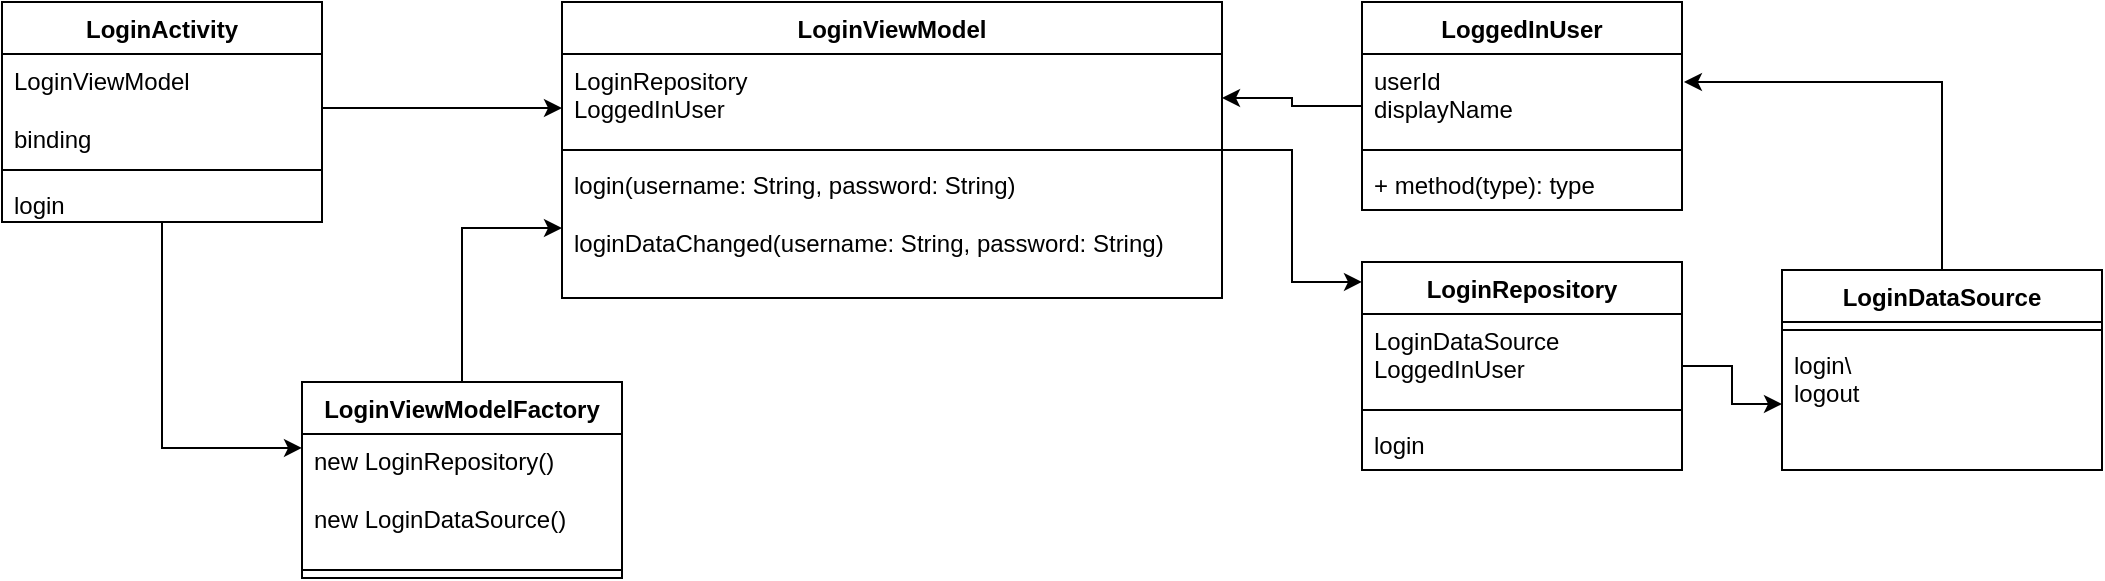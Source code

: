 <mxfile version="14.9.6" type="device"><diagram id="C5RBs43oDa-KdzZeNtuy" name="Page-1"><mxGraphModel dx="2062" dy="1182" grid="1" gridSize="10" guides="1" tooltips="1" connect="1" arrows="1" fold="1" page="1" pageScale="1" pageWidth="827" pageHeight="1169" math="0" shadow="0"><root><mxCell id="WIyWlLk6GJQsqaUBKTNV-0"/><mxCell id="WIyWlLk6GJQsqaUBKTNV-1" parent="WIyWlLk6GJQsqaUBKTNV-0"/><mxCell id="FJxAQvQW8n9LyD_QOqFH-30" style="edgeStyle=orthogonalEdgeStyle;rounded=0;orthogonalLoop=1;jettySize=auto;html=1;entryX=0;entryY=0.109;entryDx=0;entryDy=0;entryPerimeter=0;" edge="1" parent="WIyWlLk6GJQsqaUBKTNV-1" source="FJxAQvQW8n9LyD_QOqFH-9" target="FJxAQvQW8n9LyD_QOqFH-27"><mxGeometry relative="1" as="geometry"><mxPoint x="320" y="370" as="targetPoint"/></mxGeometry></mxCell><mxCell id="FJxAQvQW8n9LyD_QOqFH-9" value="LoginActivity" style="swimlane;fontStyle=1;align=center;verticalAlign=top;childLayout=stackLayout;horizontal=1;startSize=26;horizontalStack=0;resizeParent=1;resizeParentMax=0;resizeLast=0;collapsible=1;marginBottom=0;whiteSpace=wrap;html=1;" vertex="1" parent="WIyWlLk6GJQsqaUBKTNV-1"><mxGeometry x="240" y="160" width="160" height="110" as="geometry"><mxRectangle x="230" y="220" width="110" height="26" as="alternateBounds"/></mxGeometry></mxCell><mxCell id="FJxAQvQW8n9LyD_QOqFH-10" value="LoginViewModel&lt;br&gt;&lt;br&gt;binding" style="text;strokeColor=none;fillColor=none;align=left;verticalAlign=top;spacingLeft=4;spacingRight=4;overflow=hidden;rotatable=0;points=[[0,0.5],[1,0.5]];portConstraint=eastwest;whiteSpace=wrap;html=1;" vertex="1" parent="FJxAQvQW8n9LyD_QOqFH-9"><mxGeometry y="26" width="160" height="54" as="geometry"/></mxCell><mxCell id="FJxAQvQW8n9LyD_QOqFH-11" value="" style="line;strokeWidth=1;fillColor=none;align=left;verticalAlign=middle;spacingTop=-1;spacingLeft=3;spacingRight=3;rotatable=0;labelPosition=right;points=[];portConstraint=eastwest;whiteSpace=wrap;html=1;" vertex="1" parent="FJxAQvQW8n9LyD_QOqFH-9"><mxGeometry y="80" width="160" height="8" as="geometry"/></mxCell><mxCell id="FJxAQvQW8n9LyD_QOqFH-12" value="login&lt;br&gt;" style="text;strokeColor=none;fillColor=none;align=left;verticalAlign=top;spacingLeft=4;spacingRight=4;overflow=hidden;rotatable=0;points=[[0,0.5],[1,0.5]];portConstraint=eastwest;whiteSpace=wrap;html=1;" vertex="1" parent="FJxAQvQW8n9LyD_QOqFH-9"><mxGeometry y="88" width="160" height="22" as="geometry"/></mxCell><mxCell id="FJxAQvQW8n9LyD_QOqFH-41" style="edgeStyle=orthogonalEdgeStyle;rounded=0;orthogonalLoop=1;jettySize=auto;html=1;entryX=0;entryY=0.096;entryDx=0;entryDy=0;entryPerimeter=0;" edge="1" parent="WIyWlLk6GJQsqaUBKTNV-1" source="FJxAQvQW8n9LyD_QOqFH-18" target="FJxAQvQW8n9LyD_QOqFH-37"><mxGeometry relative="1" as="geometry"/></mxCell><mxCell id="FJxAQvQW8n9LyD_QOqFH-18" value="LoginViewModel&lt;br&gt;" style="swimlane;fontStyle=1;align=center;verticalAlign=top;childLayout=stackLayout;horizontal=1;startSize=26;horizontalStack=0;resizeParent=1;resizeParentMax=0;resizeLast=0;collapsible=1;marginBottom=0;whiteSpace=wrap;html=1;" vertex="1" parent="WIyWlLk6GJQsqaUBKTNV-1"><mxGeometry x="520" y="160" width="330" height="148" as="geometry"/></mxCell><mxCell id="FJxAQvQW8n9LyD_QOqFH-19" value="LoginRepository&lt;br&gt;LoggedInUser" style="text;strokeColor=none;fillColor=none;align=left;verticalAlign=top;spacingLeft=4;spacingRight=4;overflow=hidden;rotatable=0;points=[[0,0.5],[1,0.5]];portConstraint=eastwest;whiteSpace=wrap;html=1;" vertex="1" parent="FJxAQvQW8n9LyD_QOqFH-18"><mxGeometry y="26" width="330" height="44" as="geometry"/></mxCell><mxCell id="FJxAQvQW8n9LyD_QOqFH-20" value="" style="line;strokeWidth=1;fillColor=none;align=left;verticalAlign=middle;spacingTop=-1;spacingLeft=3;spacingRight=3;rotatable=0;labelPosition=right;points=[];portConstraint=eastwest;whiteSpace=wrap;html=1;" vertex="1" parent="FJxAQvQW8n9LyD_QOqFH-18"><mxGeometry y="70" width="330" height="8" as="geometry"/></mxCell><mxCell id="FJxAQvQW8n9LyD_QOqFH-21" value="login(username: String, password: String)&lt;br&gt;&lt;br&gt;loginDataChanged(username: String, password: String)" style="text;strokeColor=none;fillColor=none;align=left;verticalAlign=top;spacingLeft=4;spacingRight=4;overflow=hidden;rotatable=0;points=[[0,0.5],[1,0.5]];portConstraint=eastwest;whiteSpace=wrap;html=1;" vertex="1" parent="FJxAQvQW8n9LyD_QOqFH-18"><mxGeometry y="78" width="330" height="70" as="geometry"/></mxCell><mxCell id="FJxAQvQW8n9LyD_QOqFH-25" style="edgeStyle=orthogonalEdgeStyle;rounded=0;orthogonalLoop=1;jettySize=auto;html=1;" edge="1" parent="WIyWlLk6GJQsqaUBKTNV-1" source="FJxAQvQW8n9LyD_QOqFH-10"><mxGeometry relative="1" as="geometry"><mxPoint x="520" y="213" as="targetPoint"/></mxGeometry></mxCell><mxCell id="FJxAQvQW8n9LyD_QOqFH-31" style="edgeStyle=orthogonalEdgeStyle;rounded=0;orthogonalLoop=1;jettySize=auto;html=1;" edge="1" parent="WIyWlLk6GJQsqaUBKTNV-1" source="FJxAQvQW8n9LyD_QOqFH-26" target="FJxAQvQW8n9LyD_QOqFH-21"><mxGeometry relative="1" as="geometry"/></mxCell><mxCell id="FJxAQvQW8n9LyD_QOqFH-26" value="LoginViewModelFactory" style="swimlane;fontStyle=1;align=center;verticalAlign=top;childLayout=stackLayout;horizontal=1;startSize=26;horizontalStack=0;resizeParent=1;resizeParentMax=0;resizeLast=0;collapsible=1;marginBottom=0;whiteSpace=wrap;html=1;" vertex="1" parent="WIyWlLk6GJQsqaUBKTNV-1"><mxGeometry x="390" y="350" width="160" height="98" as="geometry"/></mxCell><mxCell id="FJxAQvQW8n9LyD_QOqFH-27" value="new LoginRepository()&lt;br&gt;&lt;br&gt;new LoginDataSource()" style="text;strokeColor=none;fillColor=none;align=left;verticalAlign=top;spacingLeft=4;spacingRight=4;overflow=hidden;rotatable=0;points=[[0,0.5],[1,0.5]];portConstraint=eastwest;whiteSpace=wrap;html=1;" vertex="1" parent="FJxAQvQW8n9LyD_QOqFH-26"><mxGeometry y="26" width="160" height="64" as="geometry"/></mxCell><mxCell id="FJxAQvQW8n9LyD_QOqFH-28" value="" style="line;strokeWidth=1;fillColor=none;align=left;verticalAlign=middle;spacingTop=-1;spacingLeft=3;spacingRight=3;rotatable=0;labelPosition=right;points=[];portConstraint=eastwest;whiteSpace=wrap;html=1;" vertex="1" parent="FJxAQvQW8n9LyD_QOqFH-26"><mxGeometry y="90" width="160" height="8" as="geometry"/></mxCell><mxCell id="FJxAQvQW8n9LyD_QOqFH-48" style="edgeStyle=orthogonalEdgeStyle;rounded=0;orthogonalLoop=1;jettySize=auto;html=1;entryX=1;entryY=0.5;entryDx=0;entryDy=0;" edge="1" parent="WIyWlLk6GJQsqaUBKTNV-1" source="FJxAQvQW8n9LyD_QOqFH-32" target="FJxAQvQW8n9LyD_QOqFH-19"><mxGeometry relative="1" as="geometry"/></mxCell><mxCell id="FJxAQvQW8n9LyD_QOqFH-32" value="LoggedInUser" style="swimlane;fontStyle=1;align=center;verticalAlign=top;childLayout=stackLayout;horizontal=1;startSize=26;horizontalStack=0;resizeParent=1;resizeParentMax=0;resizeLast=0;collapsible=1;marginBottom=0;whiteSpace=wrap;html=1;" vertex="1" parent="WIyWlLk6GJQsqaUBKTNV-1"><mxGeometry x="920" y="160" width="160" height="104" as="geometry"/></mxCell><mxCell id="FJxAQvQW8n9LyD_QOqFH-33" value="userId&lt;br&gt;displayName" style="text;strokeColor=none;fillColor=none;align=left;verticalAlign=top;spacingLeft=4;spacingRight=4;overflow=hidden;rotatable=0;points=[[0,0.5],[1,0.5]];portConstraint=eastwest;whiteSpace=wrap;html=1;" vertex="1" parent="FJxAQvQW8n9LyD_QOqFH-32"><mxGeometry y="26" width="160" height="44" as="geometry"/></mxCell><mxCell id="FJxAQvQW8n9LyD_QOqFH-34" value="" style="line;strokeWidth=1;fillColor=none;align=left;verticalAlign=middle;spacingTop=-1;spacingLeft=3;spacingRight=3;rotatable=0;labelPosition=right;points=[];portConstraint=eastwest;whiteSpace=wrap;html=1;" vertex="1" parent="FJxAQvQW8n9LyD_QOqFH-32"><mxGeometry y="70" width="160" height="8" as="geometry"/></mxCell><mxCell id="FJxAQvQW8n9LyD_QOqFH-35" value="+ method(type): type" style="text;strokeColor=none;fillColor=none;align=left;verticalAlign=top;spacingLeft=4;spacingRight=4;overflow=hidden;rotatable=0;points=[[0,0.5],[1,0.5]];portConstraint=eastwest;whiteSpace=wrap;html=1;" vertex="1" parent="FJxAQvQW8n9LyD_QOqFH-32"><mxGeometry y="78" width="160" height="26" as="geometry"/></mxCell><mxCell id="FJxAQvQW8n9LyD_QOqFH-46" value="" style="edgeStyle=orthogonalEdgeStyle;rounded=0;orthogonalLoop=1;jettySize=auto;html=1;" edge="1" parent="WIyWlLk6GJQsqaUBKTNV-1" source="FJxAQvQW8n9LyD_QOqFH-37" target="FJxAQvQW8n9LyD_QOqFH-45"><mxGeometry relative="1" as="geometry"/></mxCell><mxCell id="FJxAQvQW8n9LyD_QOqFH-37" value="LoginRepository" style="swimlane;fontStyle=1;align=center;verticalAlign=top;childLayout=stackLayout;horizontal=1;startSize=26;horizontalStack=0;resizeParent=1;resizeParentMax=0;resizeLast=0;collapsible=1;marginBottom=0;whiteSpace=wrap;html=1;" vertex="1" parent="WIyWlLk6GJQsqaUBKTNV-1"><mxGeometry x="920" y="290" width="160" height="104" as="geometry"/></mxCell><mxCell id="FJxAQvQW8n9LyD_QOqFH-38" value="LoginDataSource&lt;br&gt;LoggedInUser" style="text;strokeColor=none;fillColor=none;align=left;verticalAlign=top;spacingLeft=4;spacingRight=4;overflow=hidden;rotatable=0;points=[[0,0.5],[1,0.5]];portConstraint=eastwest;whiteSpace=wrap;html=1;" vertex="1" parent="FJxAQvQW8n9LyD_QOqFH-37"><mxGeometry y="26" width="160" height="44" as="geometry"/></mxCell><mxCell id="FJxAQvQW8n9LyD_QOqFH-39" value="" style="line;strokeWidth=1;fillColor=none;align=left;verticalAlign=middle;spacingTop=-1;spacingLeft=3;spacingRight=3;rotatable=0;labelPosition=right;points=[];portConstraint=eastwest;whiteSpace=wrap;html=1;" vertex="1" parent="FJxAQvQW8n9LyD_QOqFH-37"><mxGeometry y="70" width="160" height="8" as="geometry"/></mxCell><mxCell id="FJxAQvQW8n9LyD_QOqFH-40" value="login" style="text;strokeColor=none;fillColor=none;align=left;verticalAlign=top;spacingLeft=4;spacingRight=4;overflow=hidden;rotatable=0;points=[[0,0.5],[1,0.5]];portConstraint=eastwest;whiteSpace=wrap;html=1;" vertex="1" parent="FJxAQvQW8n9LyD_QOqFH-37"><mxGeometry y="78" width="160" height="26" as="geometry"/></mxCell><mxCell id="FJxAQvQW8n9LyD_QOqFH-47" style="edgeStyle=orthogonalEdgeStyle;rounded=0;orthogonalLoop=1;jettySize=auto;html=1;entryX=1.006;entryY=0.318;entryDx=0;entryDy=0;entryPerimeter=0;" edge="1" parent="WIyWlLk6GJQsqaUBKTNV-1" source="FJxAQvQW8n9LyD_QOqFH-42" target="FJxAQvQW8n9LyD_QOqFH-33"><mxGeometry relative="1" as="geometry"/></mxCell><mxCell id="FJxAQvQW8n9LyD_QOqFH-42" value="LoginDataSource" style="swimlane;fontStyle=1;align=center;verticalAlign=top;childLayout=stackLayout;horizontal=1;startSize=26;horizontalStack=0;resizeParent=1;resizeParentMax=0;resizeLast=0;collapsible=1;marginBottom=0;whiteSpace=wrap;html=1;" vertex="1" parent="WIyWlLk6GJQsqaUBKTNV-1"><mxGeometry x="1130" y="294" width="160" height="100" as="geometry"/></mxCell><mxCell id="FJxAQvQW8n9LyD_QOqFH-44" value="" style="line;strokeWidth=1;fillColor=none;align=left;verticalAlign=middle;spacingTop=-1;spacingLeft=3;spacingRight=3;rotatable=0;labelPosition=right;points=[];portConstraint=eastwest;whiteSpace=wrap;html=1;" vertex="1" parent="FJxAQvQW8n9LyD_QOqFH-42"><mxGeometry y="26" width="160" height="8" as="geometry"/></mxCell><mxCell id="FJxAQvQW8n9LyD_QOqFH-45" value="login\&lt;br&gt;logout" style="text;strokeColor=none;fillColor=none;align=left;verticalAlign=top;spacingLeft=4;spacingRight=4;overflow=hidden;rotatable=0;points=[[0,0.5],[1,0.5]];portConstraint=eastwest;whiteSpace=wrap;html=1;" vertex="1" parent="FJxAQvQW8n9LyD_QOqFH-42"><mxGeometry y="34" width="160" height="66" as="geometry"/></mxCell></root></mxGraphModel></diagram></mxfile>